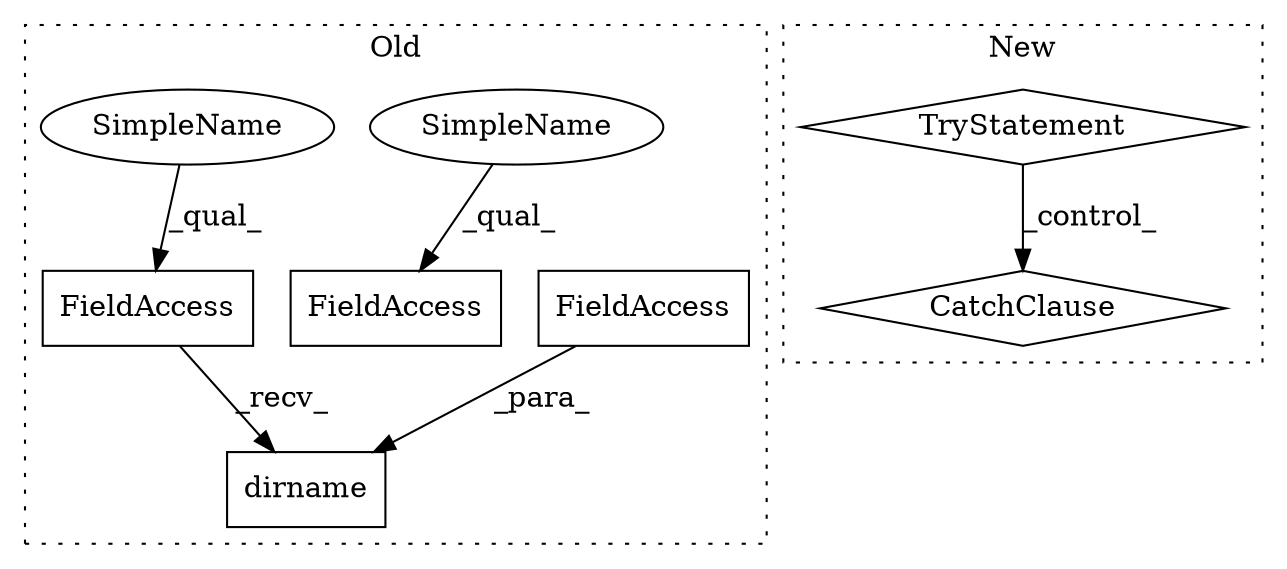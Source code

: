 digraph G {
subgraph cluster0 {
1 [label="dirname" a="32" s="189,205" l="8,1" shape="box"];
4 [label="FieldAccess" a="22" s="181" l="7" shape="box"];
5 [label="FieldAccess" a="22" s="165" l="7" shape="box"];
6 [label="FieldAccess" a="22" s="197" l="8" shape="box"];
7 [label="SimpleName" a="42" s="165" l="2" shape="ellipse"];
8 [label="SimpleName" a="42" s="181" l="2" shape="ellipse"];
label = "Old";
style="dotted";
}
subgraph cluster1 {
2 [label="CatchClause" a="12" s="219,253" l="11,2" shape="diamond"];
3 [label="TryStatement" a="54" s="168" l="4" shape="diamond"];
label = "New";
style="dotted";
}
3 -> 2 [label="_control_"];
4 -> 1 [label="_recv_"];
6 -> 1 [label="_para_"];
7 -> 5 [label="_qual_"];
8 -> 4 [label="_qual_"];
}
